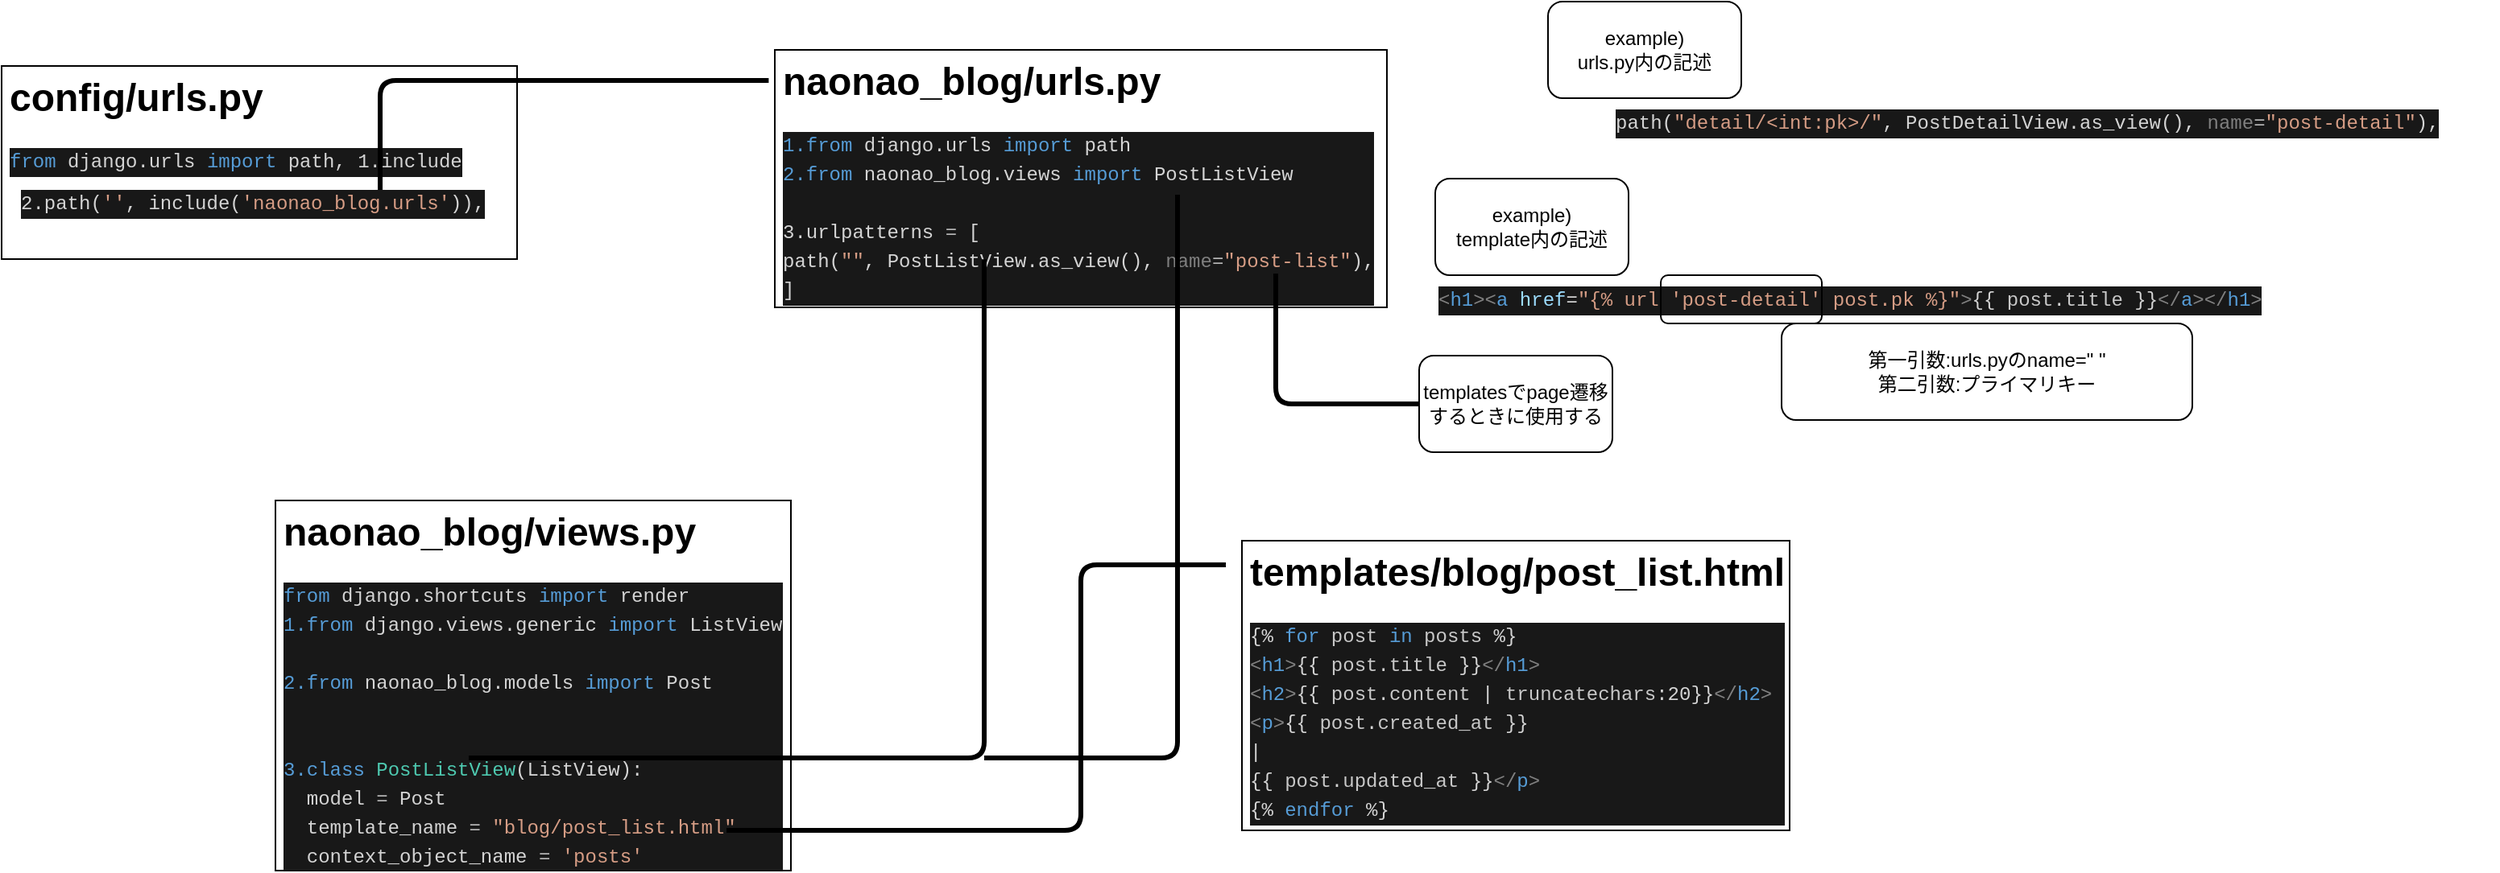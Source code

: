 <mxfile>
    <diagram id="q5eZ1T037Wvvcwe7fL24" name="ページ1">
        <mxGraphModel dx="1468" dy="509" grid="1" gridSize="10" guides="1" tooltips="1" connect="1" arrows="1" fold="1" page="1" pageScale="1" pageWidth="827" pageHeight="1169" math="0" shadow="0">
            <root>
                <mxCell id="0"/>
                <mxCell id="1" parent="0"/>
                <mxCell id="5" value="&lt;h1&gt;naonao_blog/views.py&lt;/h1&gt;&lt;div style=&quot;background-color: rgb(24 , 24 , 24) ; font-family: &amp;#34;menlo&amp;#34; , &amp;#34;monaco&amp;#34; , &amp;#34;courier new&amp;#34; , monospace ; line-height: 18px ; color: rgb(212 , 212 , 212)&quot;&gt;&lt;div&gt;&lt;span style=&quot;color: #569cd6&quot;&gt;from&lt;/span&gt; django.shortcuts &lt;span style=&quot;color: #569cd6&quot;&gt;import&lt;/span&gt; render&lt;/div&gt;&lt;div&gt;&lt;span style=&quot;color: #569cd6&quot;&gt;1.from&lt;/span&gt; django.views.generic &lt;span style=&quot;color: #569cd6&quot;&gt;import&lt;/span&gt; ListView&lt;/div&gt;&lt;br&gt;&lt;div&gt;&lt;span style=&quot;color: #569cd6&quot;&gt;2.from&lt;/span&gt; naonao_blog.models &lt;span style=&quot;color: #569cd6&quot;&gt;import&lt;/span&gt; Post&lt;/div&gt;&lt;br&gt;&lt;br&gt;&lt;div&gt;&lt;span style=&quot;color: #569cd6&quot;&gt;3.class&lt;/span&gt; &lt;span style=&quot;color: #4ec9b0&quot;&gt;PostListView&lt;/span&gt;(ListView):&lt;/div&gt;&lt;div&gt;&amp;nbsp; model &lt;span style=&quot;color: #b4b4b4&quot;&gt;=&lt;/span&gt; Post&lt;/div&gt;&lt;div&gt;&amp;nbsp; template_name &lt;span style=&quot;color: #b4b4b4&quot;&gt;=&lt;/span&gt; &lt;span style=&quot;color: #d69d85&quot;&gt;&quot;blog/post_list.html&quot;&lt;/span&gt;&lt;/div&gt;&lt;div&gt;&amp;nbsp; context_object_name &lt;span style=&quot;color: #b4b4b4&quot;&gt;=&lt;/span&gt; &lt;span style=&quot;color: #d69d85&quot;&gt;'posts'&lt;/span&gt;&lt;/div&gt;&lt;/div&gt;" style="text;html=1;strokeColor=default;fillColor=none;spacing=5;spacingTop=-20;whiteSpace=wrap;overflow=hidden;rounded=0;imageAspect=0;allowArrows=0;connectable=0;movable=0;resizable=0;" parent="1" vertex="1">
                    <mxGeometry x="40" y="600" width="320" height="230" as="geometry"/>
                </mxCell>
                <mxCell id="6" value="&lt;h1&gt;config/urls.py&lt;/h1&gt;&lt;div style=&quot;color: rgb(212 , 212 , 212) ; background-color: rgb(24 , 24 , 24) ; font-family: &amp;#34;menlo&amp;#34; , &amp;#34;monaco&amp;#34; , &amp;#34;courier new&amp;#34; , monospace ; line-height: 18px&quot;&gt;&lt;span style=&quot;color: #569cd6&quot;&gt;from&lt;/span&gt; django.urls &lt;span style=&quot;color: #569cd6&quot;&gt;import&lt;/span&gt; path, 1.include&lt;/div&gt;" style="text;html=1;strokeColor=default;fillColor=none;spacing=5;spacingTop=-20;whiteSpace=wrap;overflow=hidden;rounded=0;" parent="1" vertex="1">
                    <mxGeometry x="-130" y="330" width="320" height="120" as="geometry"/>
                </mxCell>
                <mxCell id="14" style="edgeStyle=none;html=1;fontColor=#CC0000;startFill=0;endArrow=none;endFill=0;strokeWidth=3;entryX=-0.01;entryY=0.119;entryDx=0;entryDy=0;entryPerimeter=0;" parent="1" target="8" edge="1">
                    <mxGeometry relative="1" as="geometry">
                        <mxPoint x="270" y="540" as="targetPoint"/>
                        <mxPoint x="105" y="410" as="sourcePoint"/>
                        <Array as="points">
                            <mxPoint x="105" y="339"/>
                        </Array>
                    </mxGeometry>
                </mxCell>
                <mxCell id="7" value="&lt;div style=&quot;color: rgb(212 , 212 , 212) ; background-color: rgb(24 , 24 , 24) ; font-family: &amp;#34;menlo&amp;#34; , &amp;#34;monaco&amp;#34; , &amp;#34;courier new&amp;#34; , monospace ; font-weight: normal ; font-size: 12px ; line-height: 18px&quot;&gt;&lt;div&gt;&lt;span style=&quot;color: #d4d4d4&quot;&gt;2.path(&lt;/span&gt;&lt;span style=&quot;color: #d69d85&quot;&gt;''&lt;/span&gt;&lt;span style=&quot;color: #d4d4d4&quot;&gt;, include(&lt;/span&gt;&lt;span style=&quot;color: #d69d85&quot;&gt;'naonao_blog.urls'&lt;/span&gt;&lt;span style=&quot;color: #d4d4d4&quot;&gt;)),&lt;/span&gt;&lt;/div&gt;&lt;/div&gt;" style="text;whiteSpace=wrap;html=1;rotatable=1;resizable=0;" parent="1" vertex="1">
                    <mxGeometry x="-120" y="400" width="300" height="30" as="geometry"/>
                </mxCell>
                <mxCell id="8" value="&lt;h1&gt;naonao_blog/urls.py&lt;/h1&gt;&lt;div style=&quot;color: rgb(212 , 212 , 212) ; background-color: rgb(24 , 24 , 24) ; font-family: &amp;#34;menlo&amp;#34; , &amp;#34;monaco&amp;#34; , &amp;#34;courier new&amp;#34; , monospace ; line-height: 18px&quot;&gt;&lt;div style=&quot;font-family: &amp;#34;menlo&amp;#34; , &amp;#34;monaco&amp;#34; , &amp;#34;courier new&amp;#34; , monospace ; line-height: 18px&quot;&gt;&lt;div&gt;&lt;span style=&quot;color: #569cd6&quot;&gt;1.from&lt;/span&gt; django.urls &lt;span style=&quot;color: #569cd6&quot;&gt;import&lt;/span&gt; path&lt;/div&gt;&lt;div&gt;&lt;span style=&quot;color: #569cd6&quot;&gt;2.from&lt;/span&gt; naonao_blog.views &lt;span style=&quot;color: #569cd6&quot;&gt;import&lt;/span&gt; PostListView&lt;/div&gt;&lt;br&gt;&lt;div&gt;3.urlpatterns &lt;span style=&quot;color: #b4b4b4&quot;&gt;=&lt;/span&gt; [&lt;/div&gt;&lt;div&gt;    path(&lt;span style=&quot;color: #d69d85&quot;&gt;&quot;&quot;&lt;/span&gt;, PostListView.as_view(), &lt;span style=&quot;color: #7f7f7f&quot;&gt;name&lt;/span&gt;&lt;span style=&quot;color: #b4b4b4&quot;&gt;=&lt;/span&gt;&lt;span style=&quot;color: #d69d85&quot;&gt;&quot;post-list&quot;&lt;/span&gt;),&lt;/div&gt;&lt;div&gt;]&lt;/div&gt;&lt;/div&gt;&lt;/div&gt;" style="text;html=1;strokeColor=default;fillColor=none;spacing=5;spacingTop=-20;whiteSpace=wrap;overflow=hidden;rounded=0;recursiveResize=0;rotatable=0;resizable=0;cloneable=0;deletable=0;pointerEvents=0;movable=0;editable=0;" parent="1" vertex="1">
                    <mxGeometry x="350" y="320" width="380" height="160" as="geometry"/>
                </mxCell>
                <mxCell id="9" value="&lt;h1&gt;templates/blog/post_list.html&lt;/h1&gt;&lt;div style=&quot;background-color: rgb(24 , 24 , 24) ; font-family: &amp;#34;menlo&amp;#34; , &amp;#34;monaco&amp;#34; , &amp;#34;courier new&amp;#34; , monospace ; line-height: 18px ; color: rgb(212 , 212 , 212)&quot;&gt;&lt;span style=&quot;font-family: &amp;#34;menlo&amp;#34; , &amp;#34;monaco&amp;#34; , &amp;#34;courier new&amp;#34; , monospace&quot;&gt;{% &lt;/span&gt;&lt;span style=&quot;font-family: &amp;#34;menlo&amp;#34; , &amp;#34;monaco&amp;#34; , &amp;#34;courier new&amp;#34; , monospace ; color: rgb(86 , 156 , 214)&quot;&gt;for&lt;/span&gt;&lt;span style=&quot;font-family: &amp;#34;menlo&amp;#34; , &amp;#34;monaco&amp;#34; , &amp;#34;courier new&amp;#34; , monospace&quot;&gt; &lt;/span&gt;&lt;span style=&quot;font-family: &amp;#34;menlo&amp;#34; , &amp;#34;monaco&amp;#34; , &amp;#34;courier new&amp;#34; , monospace ; color: rgb(200 , 200 , 200)&quot;&gt;post&lt;/span&gt;&lt;span style=&quot;font-family: &amp;#34;menlo&amp;#34; , &amp;#34;monaco&amp;#34; , &amp;#34;courier new&amp;#34; , monospace&quot;&gt; &lt;/span&gt;&lt;span style=&quot;font-family: &amp;#34;menlo&amp;#34; , &amp;#34;monaco&amp;#34; , &amp;#34;courier new&amp;#34; , monospace ; color: rgb(86 , 156 , 214)&quot;&gt;in&lt;/span&gt;&lt;span style=&quot;font-family: &amp;#34;menlo&amp;#34; , &amp;#34;monaco&amp;#34; , &amp;#34;courier new&amp;#34; , monospace&quot;&gt; &lt;/span&gt;&lt;span style=&quot;font-family: &amp;#34;menlo&amp;#34; , &amp;#34;monaco&amp;#34; , &amp;#34;courier new&amp;#34; , monospace ; color: rgb(200 , 200 , 200)&quot;&gt;posts&lt;/span&gt;&lt;span style=&quot;font-family: &amp;#34;menlo&amp;#34; , &amp;#34;monaco&amp;#34; , &amp;#34;courier new&amp;#34; , monospace&quot;&gt; %}&lt;/span&gt;&lt;span style=&quot;color: #569cd6&quot;&gt;&lt;br&gt;&lt;/span&gt;&lt;/div&gt;&lt;div style=&quot;color: rgb(212 , 212 , 212) ; background-color: rgb(24 , 24 , 24) ; font-family: &amp;#34;menlo&amp;#34; , &amp;#34;monaco&amp;#34; , &amp;#34;courier new&amp;#34; , monospace ; line-height: 18px&quot;&gt;&lt;div&gt;    &lt;span style=&quot;color: #808080&quot;&gt;&amp;lt;&lt;/span&gt;&lt;span style=&quot;color: #569cd6&quot;&gt;h1&lt;/span&gt;&lt;span style=&quot;color: #808080&quot;&gt;&amp;gt;&lt;/span&gt;{{ &lt;span style=&quot;color: #c8c8c8&quot;&gt;post&lt;/span&gt;.&lt;span style=&quot;color: #c8c8c8&quot;&gt;title&lt;/span&gt; }}&lt;span style=&quot;color: #808080&quot;&gt;&amp;lt;/&lt;/span&gt;&lt;span style=&quot;color: #569cd6&quot;&gt;h1&lt;/span&gt;&lt;span style=&quot;color: #808080&quot;&gt;&amp;gt;&lt;/span&gt;&lt;/div&gt;&lt;div&gt;    &lt;span style=&quot;color: #808080&quot;&gt;&amp;lt;&lt;/span&gt;&lt;span style=&quot;color: #569cd6&quot;&gt;h2&lt;/span&gt;&lt;span style=&quot;color: #808080&quot;&gt;&amp;gt;&lt;/span&gt;{{ &lt;span style=&quot;color: #c8c8c8&quot;&gt;post&lt;/span&gt;.&lt;span style=&quot;color: #c8c8c8&quot;&gt;content&lt;/span&gt; | &lt;span style=&quot;color: #c8c8c8&quot;&gt;truncatechars&lt;/span&gt;:20}}&lt;span style=&quot;color: #808080&quot;&gt;&amp;lt;/&lt;/span&gt;&lt;span style=&quot;color: #569cd6&quot;&gt;h2&lt;/span&gt;&lt;span style=&quot;color: #808080&quot;&gt;&amp;gt;&lt;/span&gt;&lt;/div&gt;&lt;div&gt;    &lt;span style=&quot;color: #808080&quot;&gt;&amp;lt;&lt;/span&gt;&lt;span style=&quot;color: #569cd6&quot;&gt;p&lt;/span&gt;&lt;span style=&quot;color: #808080&quot;&gt;&amp;gt;&lt;/span&gt;{{ &lt;span style=&quot;color: #c8c8c8&quot;&gt;post&lt;/span&gt;.&lt;span style=&quot;color: #c8c8c8&quot;&gt;created_at&lt;/span&gt; }}&lt;/div&gt;&lt;div&gt;        |&lt;/div&gt;&lt;div&gt;        {{ &lt;span style=&quot;color: #c8c8c8&quot;&gt;post&lt;/span&gt;.&lt;span style=&quot;color: #c8c8c8&quot;&gt;updated_at&lt;/span&gt; }}&lt;span style=&quot;color: #808080&quot;&gt;&amp;lt;/&lt;/span&gt;&lt;span style=&quot;color: #569cd6&quot;&gt;p&lt;/span&gt;&lt;span style=&quot;color: #808080&quot;&gt;&amp;gt;&lt;/span&gt;&lt;/div&gt;&lt;div&gt;{% &lt;span style=&quot;color: #569cd6&quot;&gt;endfor&lt;/span&gt; %}&lt;/div&gt;&lt;/div&gt;" style="text;html=1;strokeColor=default;fillColor=none;spacing=5;spacingTop=-20;whiteSpace=wrap;overflow=hidden;rounded=0;" parent="1" vertex="1">
                    <mxGeometry x="640" y="625" width="340" height="180" as="geometry"/>
                </mxCell>
                <mxCell id="10" style="edgeStyle=none;html=1;entryX=0.342;entryY=0.813;entryDx=0;entryDy=0;fontColor=#CC0000;entryPerimeter=0;startFill=0;endFill=0;anchorPointDirection=0;strokeWidth=3;endArrow=none;" parent="1" target="8" edge="1">
                    <mxGeometry relative="1" as="geometry">
                        <mxPoint x="160" y="760" as="sourcePoint"/>
                        <Array as="points">
                            <mxPoint x="480" y="760"/>
                        </Array>
                    </mxGeometry>
                </mxCell>
                <mxCell id="13" style="edgeStyle=none;html=1;fontColor=#CC0000;startFill=0;endFill=0;anchorPointDirection=0;strokeWidth=3;endArrow=none;" parent="1" edge="1">
                    <mxGeometry relative="1" as="geometry">
                        <mxPoint x="480" y="760" as="sourcePoint"/>
                        <mxPoint x="600" y="410" as="targetPoint"/>
                        <Array as="points">
                            <mxPoint x="600" y="760"/>
                        </Array>
                    </mxGeometry>
                </mxCell>
                <mxCell id="15" style="edgeStyle=none;html=1;fontColor=#CC0000;startFill=0;endFill=0;anchorPointDirection=0;strokeWidth=3;endArrow=none;" parent="1" edge="1">
                    <mxGeometry relative="1" as="geometry">
                        <mxPoint x="320" y="805" as="sourcePoint"/>
                        <mxPoint x="630" y="640" as="targetPoint"/>
                        <Array as="points">
                            <mxPoint x="540" y="805"/>
                            <mxPoint x="540" y="640"/>
                        </Array>
                    </mxGeometry>
                </mxCell>
                <mxCell id="16" style="edgeStyle=none;html=1;fontColor=#CC0000;startFill=0;endFill=0;anchorPointDirection=0;strokeWidth=3;endArrow=none;deletable=0;cloneable=0;" edge="1" parent="1">
                    <mxGeometry relative="1" as="geometry">
                        <mxPoint x="750" y="540" as="sourcePoint"/>
                        <mxPoint x="661" y="459" as="targetPoint"/>
                        <Array as="points">
                            <mxPoint x="661" y="540"/>
                        </Array>
                    </mxGeometry>
                </mxCell>
                <mxCell id="18" value="templatesでpage遷移するときに使用する" style="rounded=1;whiteSpace=wrap;html=1;" vertex="1" parent="1">
                    <mxGeometry x="750" y="510" width="120" height="60" as="geometry"/>
                </mxCell>
                <mxCell id="19" value="&lt;meta charset=&quot;utf-8&quot;&gt;&lt;div style=&quot;color: rgb(212, 212, 212); background-color: rgb(24, 24, 24); font-family: menlo, monaco, &amp;quot;courier new&amp;quot;, monospace; font-weight: normal; font-size: 12px; line-height: 18px;&quot;&gt;&lt;div&gt;&lt;span style=&quot;color: #808080&quot;&gt;&amp;lt;&lt;/span&gt;&lt;span style=&quot;color: #569cd6&quot;&gt;h1&lt;/span&gt;&lt;span style=&quot;color: #808080&quot;&gt;&amp;gt;&amp;lt;&lt;/span&gt;&lt;span style=&quot;color: #569cd6&quot;&gt;a&lt;/span&gt;&lt;span style=&quot;color: #d4d4d4&quot;&gt; &lt;/span&gt;&lt;span style=&quot;color: #9cdcfe&quot;&gt;href&lt;/span&gt;&lt;span style=&quot;color: #d4d4d4&quot;&gt;=&lt;/span&gt;&lt;span style=&quot;color: #d69d85&quot;&gt;&quot;{% url 'post-detail' post.pk %}&quot;&lt;/span&gt;&lt;span style=&quot;color: #808080&quot;&gt;&amp;gt;&lt;/span&gt;&lt;span style=&quot;color: #d4d4d4&quot;&gt;{{ &lt;/span&gt;&lt;span style=&quot;color: #c8c8c8&quot;&gt;post&lt;/span&gt;&lt;span style=&quot;color: #d4d4d4&quot;&gt;.&lt;/span&gt;&lt;span style=&quot;color: #c8c8c8&quot;&gt;title&lt;/span&gt;&lt;span style=&quot;color: #d4d4d4&quot;&gt; }}&lt;/span&gt;&lt;span style=&quot;color: #808080&quot;&gt;&amp;lt;/&lt;/span&gt;&lt;span style=&quot;color: #569cd6&quot;&gt;a&lt;/span&gt;&lt;span style=&quot;color: #808080&quot;&gt;&amp;gt;&amp;lt;/&lt;/span&gt;&lt;span style=&quot;color: #569cd6&quot;&gt;h1&lt;/span&gt;&lt;span style=&quot;color: #808080&quot;&gt;&amp;gt;&lt;/span&gt;&lt;/div&gt;&lt;/div&gt;" style="text;whiteSpace=wrap;html=1;" vertex="1" parent="1">
                    <mxGeometry x="760" y="460" width="550" height="30" as="geometry"/>
                </mxCell>
                <mxCell id="20" value="example)&lt;br&gt;template内の記述" style="rounded=1;whiteSpace=wrap;html=1;" vertex="1" parent="1">
                    <mxGeometry x="760" y="400" width="120" height="60" as="geometry"/>
                </mxCell>
                <mxCell id="21" value="" style="rounded=1;whiteSpace=wrap;html=1;fillColor=none;" vertex="1" parent="1">
                    <mxGeometry x="900" y="460" width="100" height="30" as="geometry"/>
                </mxCell>
                <mxCell id="22" value="第一引数:urls.pyのname=&quot; &quot;&lt;br&gt;第二引数:プライマリキー" style="rounded=1;whiteSpace=wrap;html=1;" vertex="1" parent="1">
                    <mxGeometry x="975" y="490" width="255" height="60" as="geometry"/>
                </mxCell>
                <mxCell id="23" value="&lt;meta charset=&quot;utf-8&quot;&gt;&lt;div style=&quot;color: rgb(212, 212, 212); background-color: rgb(24, 24, 24); font-family: menlo, monaco, &amp;quot;courier new&amp;quot;, monospace; font-weight: normal; font-size: 12px; line-height: 18px;&quot;&gt;&lt;div&gt;&lt;span style=&quot;color: #d4d4d4&quot;&gt;path(&lt;/span&gt;&lt;span style=&quot;color: #d69d85&quot;&gt;&quot;detail/&amp;lt;int:pk&amp;gt;/&quot;&lt;/span&gt;&lt;span style=&quot;color: #d4d4d4&quot;&gt;, PostDetailView.as_view(), &lt;/span&gt;&lt;span style=&quot;color: #7f7f7f&quot;&gt;name&lt;/span&gt;&lt;span style=&quot;color: #b4b4b4&quot;&gt;=&lt;/span&gt;&lt;span style=&quot;color: #d69d85&quot;&gt;&quot;post-detail&quot;&lt;/span&gt;&lt;span style=&quot;color: #d4d4d4&quot;&gt;),&lt;/span&gt;&lt;/div&gt;&lt;/div&gt;" style="text;whiteSpace=wrap;html=1;" vertex="1" parent="1">
                    <mxGeometry x="870" y="350" width="550" height="30" as="geometry"/>
                </mxCell>
                <mxCell id="24" value="example)&lt;br&gt;urls.py内の記述" style="rounded=1;whiteSpace=wrap;html=1;" vertex="1" parent="1">
                    <mxGeometry x="830" y="290" width="120" height="60" as="geometry"/>
                </mxCell>
            </root>
        </mxGraphModel>
    </diagram>
</mxfile>